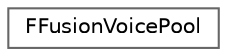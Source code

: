 digraph "Graphical Class Hierarchy"
{
 // INTERACTIVE_SVG=YES
 // LATEX_PDF_SIZE
  bgcolor="transparent";
  edge [fontname=Helvetica,fontsize=10,labelfontname=Helvetica,labelfontsize=10];
  node [fontname=Helvetica,fontsize=10,shape=box,height=0.2,width=0.4];
  rankdir="LR";
  Node0 [id="Node000000",label="FFusionVoicePool",height=0.2,width=0.4,color="grey40", fillcolor="white", style="filled",URL="$de/df3/classFFusionVoicePool.html",tooltip=" "];
}
